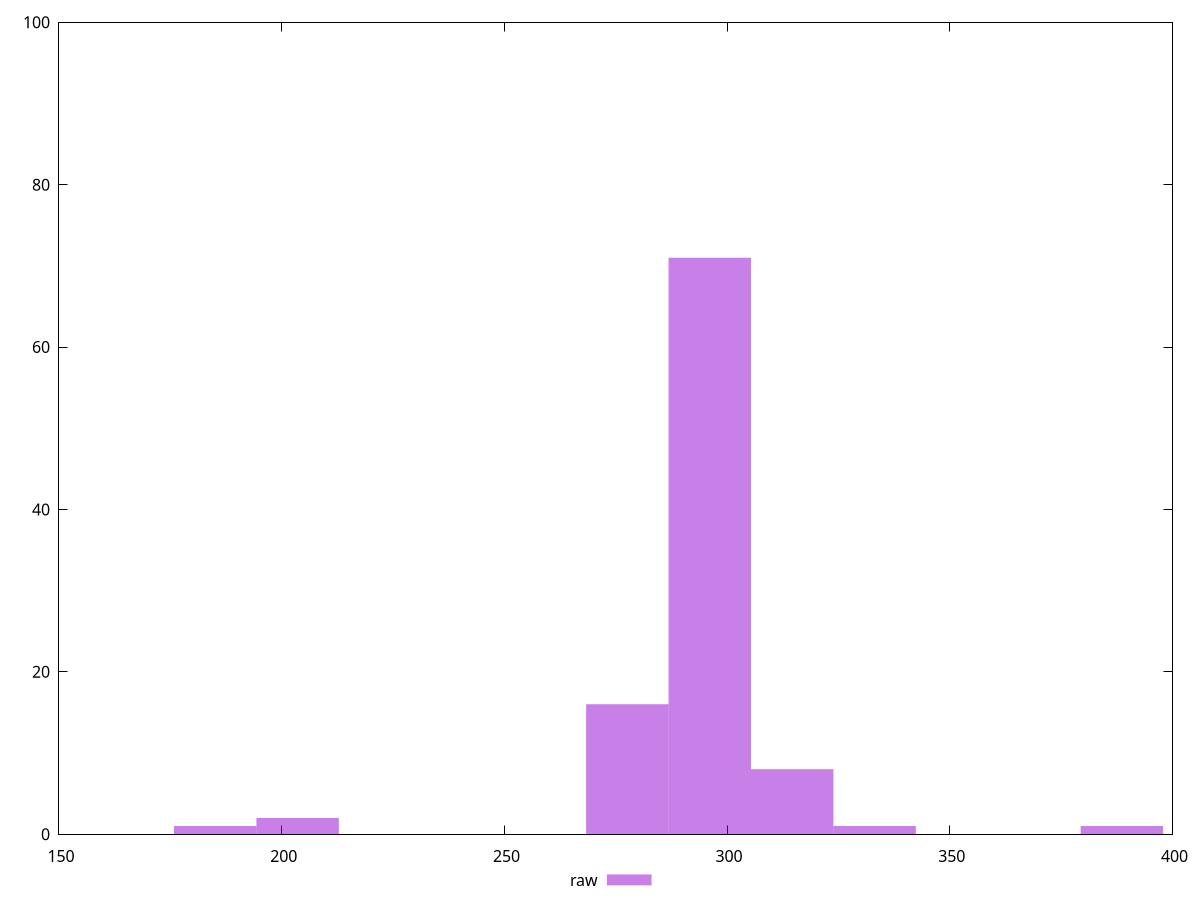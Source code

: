 reset
set terminal svg size 640, 490 enhanced background rgb 'white'
set output "report_00007_2020-12-11T15:55:29.892Z/total-blocking-time/samples/pages/raw/histogram.svg"

$raw <<EOF
203.57583006922377 2
314.617191925164 8
277.6034046398506 16
296.1102982825073 71
333.1240855678207 1
388.6447664957908 1
185.06893642656706 1
EOF

set key outside below
set boxwidth 18.506893642656706
set yrange [0:100]
set style fill transparent solid 0.5 noborder

plot \
  $raw title "raw" with boxes, \


reset